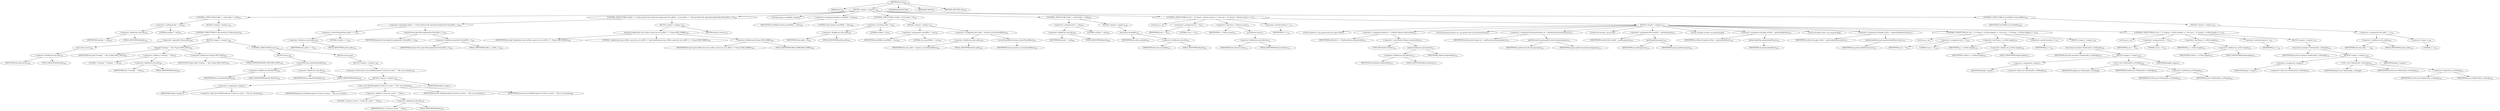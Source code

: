 digraph "touch" {  
"251" [label = <(METHOD,touch)<SUB>180</SUB>> ]
"13" [label = <(PARAM,this)<SUB>180</SUB>> ]
"252" [label = <(BLOCK,&lt;empty&gt;,&lt;empty&gt;)<SUB>180</SUB>> ]
"253" [label = <(CONTROL_STRUCTURE,if (file != null),if (file != null))<SUB>181</SUB>> ]
"254" [label = <(&lt;operator&gt;.notEquals,file != null)<SUB>181</SUB>> ]
"255" [label = <(&lt;operator&gt;.fieldAccess,this.file)<SUB>181</SUB>> ]
"256" [label = <(IDENTIFIER,this,file != null)<SUB>181</SUB>> ]
"257" [label = <(FIELD_IDENTIFIER,file,file)<SUB>181</SUB>> ]
"258" [label = <(LITERAL,null,file != null)<SUB>181</SUB>> ]
"259" [label = <(BLOCK,&lt;empty&gt;,&lt;empty&gt;)<SUB>181</SUB>> ]
"260" [label = <(CONTROL_STRUCTURE,if (!file.exists()),if (!file.exists()))<SUB>182</SUB>> ]
"261" [label = <(&lt;operator&gt;.logicalNot,!file.exists())<SUB>182</SUB>> ]
"262" [label = <(exists,file.exists())<SUB>182</SUB>> ]
"263" [label = <(&lt;operator&gt;.fieldAccess,this.file)<SUB>182</SUB>> ]
"264" [label = <(IDENTIFIER,this,file.exists())<SUB>182</SUB>> ]
"265" [label = <(FIELD_IDENTIFIER,file,file)<SUB>182</SUB>> ]
"266" [label = <(BLOCK,&lt;empty&gt;,&lt;empty&gt;)<SUB>182</SUB>> ]
"267" [label = <(log,log(&quot;Creating &quot; + file, Project.MSG_INFO))<SUB>183</SUB>> ]
"12" [label = <(IDENTIFIER,this,log(&quot;Creating &quot; + file, Project.MSG_INFO))<SUB>183</SUB>> ]
"268" [label = <(&lt;operator&gt;.addition,&quot;Creating &quot; + file)<SUB>183</SUB>> ]
"269" [label = <(LITERAL,&quot;Creating &quot;,&quot;Creating &quot; + file)<SUB>183</SUB>> ]
"270" [label = <(&lt;operator&gt;.fieldAccess,this.file)<SUB>183</SUB>> ]
"271" [label = <(IDENTIFIER,this,&quot;Creating &quot; + file)<SUB>183</SUB>> ]
"272" [label = <(FIELD_IDENTIFIER,file,file)<SUB>183</SUB>> ]
"273" [label = <(&lt;operator&gt;.fieldAccess,Project.MSG_INFO)<SUB>183</SUB>> ]
"274" [label = <(IDENTIFIER,Project,log(&quot;Creating &quot; + file, Project.MSG_INFO))<SUB>183</SUB>> ]
"275" [label = <(FIELD_IDENTIFIER,MSG_INFO,MSG_INFO)<SUB>183</SUB>> ]
"276" [label = <(CONTROL_STRUCTURE,try,try)<SUB>184</SUB>> ]
"277" [label = <(BLOCK,try,try)<SUB>184</SUB>> ]
"278" [label = <(createNewFile,createNewFile(file))<SUB>185</SUB>> ]
"279" [label = <(&lt;operator&gt;.fieldAccess,this.fileUtils)<SUB>185</SUB>> ]
"280" [label = <(IDENTIFIER,this,createNewFile(file))<SUB>185</SUB>> ]
"281" [label = <(FIELD_IDENTIFIER,fileUtils,fileUtils)<SUB>185</SUB>> ]
"282" [label = <(&lt;operator&gt;.fieldAccess,this.file)<SUB>185</SUB>> ]
"283" [label = <(IDENTIFIER,this,createNewFile(file))<SUB>185</SUB>> ]
"284" [label = <(FIELD_IDENTIFIER,file,file)<SUB>185</SUB>> ]
"285" [label = <(BLOCK,catch,catch)> ]
"286" [label = <(BLOCK,&lt;empty&gt;,&lt;empty&gt;)<SUB>186</SUB>> ]
"287" [label = <(&lt;operator&gt;.throw,throw new BuildException(&quot;Could not create &quot; + file, ioe, location);)<SUB>187</SUB>> ]
"288" [label = <(BLOCK,&lt;empty&gt;,&lt;empty&gt;)<SUB>187</SUB>> ]
"289" [label = <(&lt;operator&gt;.assignment,&lt;empty&gt;)> ]
"290" [label = <(IDENTIFIER,$obj5,&lt;empty&gt;)> ]
"291" [label = <(&lt;operator&gt;.alloc,new BuildException(&quot;Could not create &quot; + file, ioe, location))<SUB>187</SUB>> ]
"292" [label = <(&lt;init&gt;,new BuildException(&quot;Could not create &quot; + file, ioe, location))<SUB>187</SUB>> ]
"293" [label = <(IDENTIFIER,$obj5,new BuildException(&quot;Could not create &quot; + file, ioe, location))> ]
"294" [label = <(&lt;operator&gt;.addition,&quot;Could not create &quot; + file)<SUB>187</SUB>> ]
"295" [label = <(LITERAL,&quot;Could not create &quot;,&quot;Could not create &quot; + file)<SUB>187</SUB>> ]
"296" [label = <(&lt;operator&gt;.fieldAccess,this.file)<SUB>187</SUB>> ]
"297" [label = <(IDENTIFIER,this,&quot;Could not create &quot; + file)<SUB>187</SUB>> ]
"298" [label = <(FIELD_IDENTIFIER,file,file)<SUB>187</SUB>> ]
"299" [label = <(IDENTIFIER,ioe,new BuildException(&quot;Could not create &quot; + file, ioe, location))<SUB>187</SUB>> ]
"300" [label = <(IDENTIFIER,location,new BuildException(&quot;Could not create &quot; + file, ioe, location))<SUB>188</SUB>> ]
"301" [label = <(IDENTIFIER,$obj5,&lt;empty&gt;)> ]
"302" [label = <(CONTROL_STRUCTURE,if (millis &gt;= 0 &amp;&amp; JavaEnvUtils.isJavaVersion(JavaEnvUtils.JAVA_1_1)),if (millis &gt;= 0 &amp;&amp; JavaEnvUtils.isJavaVersion(JavaEnvUtils.JAVA_1_1)))<SUB>193</SUB>> ]
"303" [label = <(&lt;operator&gt;.logicalAnd,millis &gt;= 0 &amp;&amp; JavaEnvUtils.isJavaVersion(JavaEnvUtils.JAVA_1_1))<SUB>193</SUB>> ]
"304" [label = <(&lt;operator&gt;.greaterEqualsThan,millis &gt;= 0)<SUB>193</SUB>> ]
"305" [label = <(&lt;operator&gt;.fieldAccess,this.millis)<SUB>193</SUB>> ]
"306" [label = <(IDENTIFIER,this,millis &gt;= 0)<SUB>193</SUB>> ]
"307" [label = <(FIELD_IDENTIFIER,millis,millis)<SUB>193</SUB>> ]
"308" [label = <(LITERAL,0,millis &gt;= 0)<SUB>193</SUB>> ]
"309" [label = <(isJavaVersion,isJavaVersion(JavaEnvUtils.JAVA_1_1))<SUB>194</SUB>> ]
"310" [label = <(IDENTIFIER,JavaEnvUtils,isJavaVersion(JavaEnvUtils.JAVA_1_1))<SUB>194</SUB>> ]
"311" [label = <(&lt;operator&gt;.fieldAccess,JavaEnvUtils.JAVA_1_1)<SUB>194</SUB>> ]
"312" [label = <(IDENTIFIER,JavaEnvUtils,isJavaVersion(JavaEnvUtils.JAVA_1_1))<SUB>194</SUB>> ]
"313" [label = <(FIELD_IDENTIFIER,JAVA_1_1,JAVA_1_1)<SUB>194</SUB>> ]
"314" [label = <(BLOCK,&lt;empty&gt;,&lt;empty&gt;)<SUB>194</SUB>> ]
"315" [label = <(log,log(&quot;modification time of files cannot be set in JDK 1.1&quot;, Project.MSG_WARN))<SUB>195</SUB>> ]
"14" [label = <(IDENTIFIER,this,log(&quot;modification time of files cannot be set in JDK 1.1&quot;, Project.MSG_WARN))<SUB>195</SUB>> ]
"316" [label = <(LITERAL,&quot;modification time of files cannot be set in JDK 1.1&quot;,log(&quot;modification time of files cannot be set in JDK 1.1&quot;, Project.MSG_WARN))<SUB>195</SUB>> ]
"317" [label = <(&lt;operator&gt;.fieldAccess,Project.MSG_WARN)<SUB>196</SUB>> ]
"318" [label = <(IDENTIFIER,Project,log(&quot;modification time of files cannot be set in JDK 1.1&quot;, Project.MSG_WARN))<SUB>196</SUB>> ]
"319" [label = <(FIELD_IDENTIFIER,MSG_WARN,MSG_WARN)<SUB>196</SUB>> ]
"320" [label = <(RETURN,return;,return;)<SUB>197</SUB>> ]
"321" [label = <(LOCAL,boolean resetMillis: boolean)> ]
"322" [label = <(&lt;operator&gt;.assignment,boolean resetMillis = false)<SUB>200</SUB>> ]
"323" [label = <(IDENTIFIER,resetMillis,boolean resetMillis = false)<SUB>200</SUB>> ]
"324" [label = <(LITERAL,false,boolean resetMillis = false)<SUB>200</SUB>> ]
"325" [label = <(CONTROL_STRUCTURE,if (millis &lt; 0),if (millis &lt; 0))<SUB>201</SUB>> ]
"326" [label = <(&lt;operator&gt;.lessThan,millis &lt; 0)<SUB>201</SUB>> ]
"327" [label = <(&lt;operator&gt;.fieldAccess,this.millis)<SUB>201</SUB>> ]
"328" [label = <(IDENTIFIER,this,millis &lt; 0)<SUB>201</SUB>> ]
"329" [label = <(FIELD_IDENTIFIER,millis,millis)<SUB>201</SUB>> ]
"330" [label = <(LITERAL,0,millis &lt; 0)<SUB>201</SUB>> ]
"331" [label = <(BLOCK,&lt;empty&gt;,&lt;empty&gt;)<SUB>201</SUB>> ]
"332" [label = <(&lt;operator&gt;.assignment,resetMillis = true)<SUB>202</SUB>> ]
"333" [label = <(IDENTIFIER,resetMillis,resetMillis = true)<SUB>202</SUB>> ]
"334" [label = <(LITERAL,true,resetMillis = true)<SUB>202</SUB>> ]
"335" [label = <(&lt;operator&gt;.assignment,this.millis = System.currentTimeMillis())<SUB>203</SUB>> ]
"336" [label = <(&lt;operator&gt;.fieldAccess,this.millis)<SUB>203</SUB>> ]
"337" [label = <(IDENTIFIER,this,this.millis = System.currentTimeMillis())<SUB>203</SUB>> ]
"338" [label = <(FIELD_IDENTIFIER,millis,millis)<SUB>203</SUB>> ]
"339" [label = <(currentTimeMillis,System.currentTimeMillis())<SUB>203</SUB>> ]
"340" [label = <(IDENTIFIER,System,System.currentTimeMillis())<SUB>203</SUB>> ]
"341" [label = <(CONTROL_STRUCTURE,if (file != null),if (file != null))<SUB>206</SUB>> ]
"342" [label = <(&lt;operator&gt;.notEquals,file != null)<SUB>206</SUB>> ]
"343" [label = <(&lt;operator&gt;.fieldAccess,this.file)<SUB>206</SUB>> ]
"344" [label = <(IDENTIFIER,this,file != null)<SUB>206</SUB>> ]
"345" [label = <(FIELD_IDENTIFIER,file,file)<SUB>206</SUB>> ]
"346" [label = <(LITERAL,null,file != null)<SUB>206</SUB>> ]
"347" [label = <(BLOCK,&lt;empty&gt;,&lt;empty&gt;)<SUB>206</SUB>> ]
"348" [label = <(touch,this.touch(file))<SUB>207</SUB>> ]
"15" [label = <(IDENTIFIER,this,this.touch(file))<SUB>207</SUB>> ]
"349" [label = <(&lt;operator&gt;.fieldAccess,this.file)<SUB>207</SUB>> ]
"350" [label = <(IDENTIFIER,this,this.touch(file))<SUB>207</SUB>> ]
"351" [label = <(FIELD_IDENTIFIER,file,file)<SUB>207</SUB>> ]
"352" [label = <(CONTROL_STRUCTURE,for (int i = 0; Some(i &lt; filesets.size()); i++),for (int i = 0; Some(i &lt; filesets.size()); i++))<SUB>211</SUB>> ]
"353" [label = <(LOCAL,int i: int)> ]
"354" [label = <(&lt;operator&gt;.assignment,int i = 0)<SUB>211</SUB>> ]
"355" [label = <(IDENTIFIER,i,int i = 0)<SUB>211</SUB>> ]
"356" [label = <(LITERAL,0,int i = 0)<SUB>211</SUB>> ]
"357" [label = <(&lt;operator&gt;.lessThan,i &lt; filesets.size())<SUB>211</SUB>> ]
"358" [label = <(IDENTIFIER,i,i &lt; filesets.size())<SUB>211</SUB>> ]
"359" [label = <(size,filesets.size())<SUB>211</SUB>> ]
"360" [label = <(&lt;operator&gt;.fieldAccess,this.filesets)<SUB>211</SUB>> ]
"361" [label = <(IDENTIFIER,this,filesets.size())<SUB>211</SUB>> ]
"362" [label = <(FIELD_IDENTIFIER,filesets,filesets)<SUB>211</SUB>> ]
"363" [label = <(&lt;operator&gt;.postIncrement,i++)<SUB>211</SUB>> ]
"364" [label = <(IDENTIFIER,i,i++)<SUB>211</SUB>> ]
"365" [label = <(BLOCK,&lt;empty&gt;,&lt;empty&gt;)<SUB>211</SUB>> ]
"366" [label = <(LOCAL,FileSet fs: org.apache.tools.ant.types.FileSet)> ]
"367" [label = <(&lt;operator&gt;.assignment,FileSet fs = (FileSet) filesets.elementAt(i))<SUB>212</SUB>> ]
"368" [label = <(IDENTIFIER,fs,FileSet fs = (FileSet) filesets.elementAt(i))<SUB>212</SUB>> ]
"369" [label = <(&lt;operator&gt;.cast,(FileSet) filesets.elementAt(i))<SUB>212</SUB>> ]
"370" [label = <(TYPE_REF,FileSet,FileSet)<SUB>212</SUB>> ]
"371" [label = <(elementAt,filesets.elementAt(i))<SUB>212</SUB>> ]
"372" [label = <(&lt;operator&gt;.fieldAccess,this.filesets)<SUB>212</SUB>> ]
"373" [label = <(IDENTIFIER,this,filesets.elementAt(i))<SUB>212</SUB>> ]
"374" [label = <(FIELD_IDENTIFIER,filesets,filesets)<SUB>212</SUB>> ]
"375" [label = <(IDENTIFIER,i,filesets.elementAt(i))<SUB>212</SUB>> ]
"376" [label = <(LOCAL,DirectoryScanner ds: org.apache.tools.ant.DirectoryScanner)> ]
"377" [label = <(&lt;operator&gt;.assignment,DirectoryScanner ds = getDirectoryScanner(project))<SUB>213</SUB>> ]
"378" [label = <(IDENTIFIER,ds,DirectoryScanner ds = getDirectoryScanner(project))<SUB>213</SUB>> ]
"379" [label = <(getDirectoryScanner,getDirectoryScanner(project))<SUB>213</SUB>> ]
"380" [label = <(IDENTIFIER,fs,getDirectoryScanner(project))<SUB>213</SUB>> ]
"381" [label = <(IDENTIFIER,project,getDirectoryScanner(project))<SUB>213</SUB>> ]
"382" [label = <(LOCAL,File fromDir: java.io.File)> ]
"383" [label = <(&lt;operator&gt;.assignment,File fromDir = getDir(project))<SUB>214</SUB>> ]
"384" [label = <(IDENTIFIER,fromDir,File fromDir = getDir(project))<SUB>214</SUB>> ]
"385" [label = <(getDir,getDir(project))<SUB>214</SUB>> ]
"386" [label = <(IDENTIFIER,fs,getDir(project))<SUB>214</SUB>> ]
"387" [label = <(IDENTIFIER,project,getDir(project))<SUB>214</SUB>> ]
"388" [label = <(LOCAL,String[] srcFiles: java.lang.String[])> ]
"389" [label = <(&lt;operator&gt;.assignment,String[] srcFiles = getIncludedFiles())<SUB>216</SUB>> ]
"390" [label = <(IDENTIFIER,srcFiles,String[] srcFiles = getIncludedFiles())<SUB>216</SUB>> ]
"391" [label = <(getIncludedFiles,getIncludedFiles())<SUB>216</SUB>> ]
"392" [label = <(IDENTIFIER,ds,getIncludedFiles())<SUB>216</SUB>> ]
"393" [label = <(LOCAL,String[] srcDirs: java.lang.String[])> ]
"394" [label = <(&lt;operator&gt;.assignment,String[] srcDirs = getIncludedDirectories())<SUB>217</SUB>> ]
"395" [label = <(IDENTIFIER,srcDirs,String[] srcDirs = getIncludedDirectories())<SUB>217</SUB>> ]
"396" [label = <(getIncludedDirectories,getIncludedDirectories())<SUB>217</SUB>> ]
"397" [label = <(IDENTIFIER,ds,getIncludedDirectories())<SUB>217</SUB>> ]
"398" [label = <(CONTROL_STRUCTURE,for (int j = 0; Some(j &lt; srcFiles.length); j++),for (int j = 0; Some(j &lt; srcFiles.length); j++))<SUB>219</SUB>> ]
"399" [label = <(LOCAL,int j: int)> ]
"400" [label = <(&lt;operator&gt;.assignment,int j = 0)<SUB>219</SUB>> ]
"401" [label = <(IDENTIFIER,j,int j = 0)<SUB>219</SUB>> ]
"402" [label = <(LITERAL,0,int j = 0)<SUB>219</SUB>> ]
"403" [label = <(&lt;operator&gt;.lessThan,j &lt; srcFiles.length)<SUB>219</SUB>> ]
"404" [label = <(IDENTIFIER,j,j &lt; srcFiles.length)<SUB>219</SUB>> ]
"405" [label = <(&lt;operator&gt;.fieldAccess,srcFiles.length)<SUB>219</SUB>> ]
"406" [label = <(IDENTIFIER,srcFiles,j &lt; srcFiles.length)<SUB>219</SUB>> ]
"407" [label = <(FIELD_IDENTIFIER,length,length)<SUB>219</SUB>> ]
"408" [label = <(&lt;operator&gt;.postIncrement,j++)<SUB>219</SUB>> ]
"409" [label = <(IDENTIFIER,j,j++)<SUB>219</SUB>> ]
"410" [label = <(BLOCK,&lt;empty&gt;,&lt;empty&gt;)<SUB>219</SUB>> ]
"411" [label = <(touch,this.touch(new File(fromDir, srcFiles[j])))<SUB>220</SUB>> ]
"16" [label = <(IDENTIFIER,this,this.touch(new File(fromDir, srcFiles[j])))<SUB>220</SUB>> ]
"412" [label = <(BLOCK,&lt;empty&gt;,&lt;empty&gt;)<SUB>220</SUB>> ]
"413" [label = <(&lt;operator&gt;.assignment,&lt;empty&gt;)> ]
"414" [label = <(IDENTIFIER,$obj6,&lt;empty&gt;)> ]
"415" [label = <(&lt;operator&gt;.alloc,new File(fromDir, srcFiles[j]))<SUB>220</SUB>> ]
"416" [label = <(&lt;init&gt;,new File(fromDir, srcFiles[j]))<SUB>220</SUB>> ]
"417" [label = <(IDENTIFIER,$obj6,new File(fromDir, srcFiles[j]))> ]
"418" [label = <(IDENTIFIER,fromDir,new File(fromDir, srcFiles[j]))<SUB>220</SUB>> ]
"419" [label = <(&lt;operator&gt;.indexAccess,srcFiles[j])<SUB>220</SUB>> ]
"420" [label = <(IDENTIFIER,srcFiles,new File(fromDir, srcFiles[j]))<SUB>220</SUB>> ]
"421" [label = <(IDENTIFIER,j,new File(fromDir, srcFiles[j]))<SUB>220</SUB>> ]
"422" [label = <(IDENTIFIER,$obj6,&lt;empty&gt;)> ]
"423" [label = <(CONTROL_STRUCTURE,for (int j = 0; Some(j &lt; srcDirs.length); j++),for (int j = 0; Some(j &lt; srcDirs.length); j++))<SUB>223</SUB>> ]
"424" [label = <(LOCAL,int j: int)> ]
"425" [label = <(&lt;operator&gt;.assignment,int j = 0)<SUB>223</SUB>> ]
"426" [label = <(IDENTIFIER,j,int j = 0)<SUB>223</SUB>> ]
"427" [label = <(LITERAL,0,int j = 0)<SUB>223</SUB>> ]
"428" [label = <(&lt;operator&gt;.lessThan,j &lt; srcDirs.length)<SUB>223</SUB>> ]
"429" [label = <(IDENTIFIER,j,j &lt; srcDirs.length)<SUB>223</SUB>> ]
"430" [label = <(&lt;operator&gt;.fieldAccess,srcDirs.length)<SUB>223</SUB>> ]
"431" [label = <(IDENTIFIER,srcDirs,j &lt; srcDirs.length)<SUB>223</SUB>> ]
"432" [label = <(FIELD_IDENTIFIER,length,length)<SUB>223</SUB>> ]
"433" [label = <(&lt;operator&gt;.postIncrement,j++)<SUB>223</SUB>> ]
"434" [label = <(IDENTIFIER,j,j++)<SUB>223</SUB>> ]
"435" [label = <(BLOCK,&lt;empty&gt;,&lt;empty&gt;)<SUB>223</SUB>> ]
"436" [label = <(touch,this.touch(new File(fromDir, srcDirs[j])))<SUB>224</SUB>> ]
"17" [label = <(IDENTIFIER,this,this.touch(new File(fromDir, srcDirs[j])))<SUB>224</SUB>> ]
"437" [label = <(BLOCK,&lt;empty&gt;,&lt;empty&gt;)<SUB>224</SUB>> ]
"438" [label = <(&lt;operator&gt;.assignment,&lt;empty&gt;)> ]
"439" [label = <(IDENTIFIER,$obj7,&lt;empty&gt;)> ]
"440" [label = <(&lt;operator&gt;.alloc,new File(fromDir, srcDirs[j]))<SUB>224</SUB>> ]
"441" [label = <(&lt;init&gt;,new File(fromDir, srcDirs[j]))<SUB>224</SUB>> ]
"442" [label = <(IDENTIFIER,$obj7,new File(fromDir, srcDirs[j]))> ]
"443" [label = <(IDENTIFIER,fromDir,new File(fromDir, srcDirs[j]))<SUB>224</SUB>> ]
"444" [label = <(&lt;operator&gt;.indexAccess,srcDirs[j])<SUB>224</SUB>> ]
"445" [label = <(IDENTIFIER,srcDirs,new File(fromDir, srcDirs[j]))<SUB>224</SUB>> ]
"446" [label = <(IDENTIFIER,j,new File(fromDir, srcDirs[j]))<SUB>224</SUB>> ]
"447" [label = <(IDENTIFIER,$obj7,&lt;empty&gt;)> ]
"448" [label = <(CONTROL_STRUCTURE,if (resetMillis),if (resetMillis))<SUB>228</SUB>> ]
"449" [label = <(IDENTIFIER,resetMillis,if (resetMillis))<SUB>228</SUB>> ]
"450" [label = <(BLOCK,&lt;empty&gt;,&lt;empty&gt;)<SUB>228</SUB>> ]
"451" [label = <(&lt;operator&gt;.assignment,this.millis = -1)<SUB>229</SUB>> ]
"452" [label = <(&lt;operator&gt;.fieldAccess,this.millis)<SUB>229</SUB>> ]
"453" [label = <(IDENTIFIER,this,this.millis = -1)<SUB>229</SUB>> ]
"454" [label = <(FIELD_IDENTIFIER,millis,millis)<SUB>229</SUB>> ]
"455" [label = <(&lt;operator&gt;.minus,-1)<SUB>229</SUB>> ]
"456" [label = <(LITERAL,1,-1)<SUB>229</SUB>> ]
"457" [label = <(MODIFIER,PROTECTED)> ]
"458" [label = <(MODIFIER,VIRTUAL)> ]
"459" [label = <(METHOD_RETURN,void)<SUB>180</SUB>> ]
  "251" -> "13" 
  "251" -> "252" 
  "251" -> "457" 
  "251" -> "458" 
  "251" -> "459" 
  "252" -> "253" 
  "252" -> "302" 
  "252" -> "321" 
  "252" -> "322" 
  "252" -> "325" 
  "252" -> "341" 
  "252" -> "352" 
  "252" -> "448" 
  "253" -> "254" 
  "253" -> "259" 
  "254" -> "255" 
  "254" -> "258" 
  "255" -> "256" 
  "255" -> "257" 
  "259" -> "260" 
  "260" -> "261" 
  "260" -> "266" 
  "261" -> "262" 
  "262" -> "263" 
  "263" -> "264" 
  "263" -> "265" 
  "266" -> "267" 
  "266" -> "276" 
  "267" -> "12" 
  "267" -> "268" 
  "267" -> "273" 
  "268" -> "269" 
  "268" -> "270" 
  "270" -> "271" 
  "270" -> "272" 
  "273" -> "274" 
  "273" -> "275" 
  "276" -> "277" 
  "276" -> "285" 
  "277" -> "278" 
  "278" -> "279" 
  "278" -> "282" 
  "279" -> "280" 
  "279" -> "281" 
  "282" -> "283" 
  "282" -> "284" 
  "285" -> "286" 
  "286" -> "287" 
  "287" -> "288" 
  "288" -> "289" 
  "288" -> "292" 
  "288" -> "301" 
  "289" -> "290" 
  "289" -> "291" 
  "292" -> "293" 
  "292" -> "294" 
  "292" -> "299" 
  "292" -> "300" 
  "294" -> "295" 
  "294" -> "296" 
  "296" -> "297" 
  "296" -> "298" 
  "302" -> "303" 
  "302" -> "314" 
  "303" -> "304" 
  "303" -> "309" 
  "304" -> "305" 
  "304" -> "308" 
  "305" -> "306" 
  "305" -> "307" 
  "309" -> "310" 
  "309" -> "311" 
  "311" -> "312" 
  "311" -> "313" 
  "314" -> "315" 
  "314" -> "320" 
  "315" -> "14" 
  "315" -> "316" 
  "315" -> "317" 
  "317" -> "318" 
  "317" -> "319" 
  "322" -> "323" 
  "322" -> "324" 
  "325" -> "326" 
  "325" -> "331" 
  "326" -> "327" 
  "326" -> "330" 
  "327" -> "328" 
  "327" -> "329" 
  "331" -> "332" 
  "331" -> "335" 
  "332" -> "333" 
  "332" -> "334" 
  "335" -> "336" 
  "335" -> "339" 
  "336" -> "337" 
  "336" -> "338" 
  "339" -> "340" 
  "341" -> "342" 
  "341" -> "347" 
  "342" -> "343" 
  "342" -> "346" 
  "343" -> "344" 
  "343" -> "345" 
  "347" -> "348" 
  "348" -> "15" 
  "348" -> "349" 
  "349" -> "350" 
  "349" -> "351" 
  "352" -> "353" 
  "352" -> "354" 
  "352" -> "357" 
  "352" -> "363" 
  "352" -> "365" 
  "354" -> "355" 
  "354" -> "356" 
  "357" -> "358" 
  "357" -> "359" 
  "359" -> "360" 
  "360" -> "361" 
  "360" -> "362" 
  "363" -> "364" 
  "365" -> "366" 
  "365" -> "367" 
  "365" -> "376" 
  "365" -> "377" 
  "365" -> "382" 
  "365" -> "383" 
  "365" -> "388" 
  "365" -> "389" 
  "365" -> "393" 
  "365" -> "394" 
  "365" -> "398" 
  "365" -> "423" 
  "367" -> "368" 
  "367" -> "369" 
  "369" -> "370" 
  "369" -> "371" 
  "371" -> "372" 
  "371" -> "375" 
  "372" -> "373" 
  "372" -> "374" 
  "377" -> "378" 
  "377" -> "379" 
  "379" -> "380" 
  "379" -> "381" 
  "383" -> "384" 
  "383" -> "385" 
  "385" -> "386" 
  "385" -> "387" 
  "389" -> "390" 
  "389" -> "391" 
  "391" -> "392" 
  "394" -> "395" 
  "394" -> "396" 
  "396" -> "397" 
  "398" -> "399" 
  "398" -> "400" 
  "398" -> "403" 
  "398" -> "408" 
  "398" -> "410" 
  "400" -> "401" 
  "400" -> "402" 
  "403" -> "404" 
  "403" -> "405" 
  "405" -> "406" 
  "405" -> "407" 
  "408" -> "409" 
  "410" -> "411" 
  "411" -> "16" 
  "411" -> "412" 
  "412" -> "413" 
  "412" -> "416" 
  "412" -> "422" 
  "413" -> "414" 
  "413" -> "415" 
  "416" -> "417" 
  "416" -> "418" 
  "416" -> "419" 
  "419" -> "420" 
  "419" -> "421" 
  "423" -> "424" 
  "423" -> "425" 
  "423" -> "428" 
  "423" -> "433" 
  "423" -> "435" 
  "425" -> "426" 
  "425" -> "427" 
  "428" -> "429" 
  "428" -> "430" 
  "430" -> "431" 
  "430" -> "432" 
  "433" -> "434" 
  "435" -> "436" 
  "436" -> "17" 
  "436" -> "437" 
  "437" -> "438" 
  "437" -> "441" 
  "437" -> "447" 
  "438" -> "439" 
  "438" -> "440" 
  "441" -> "442" 
  "441" -> "443" 
  "441" -> "444" 
  "444" -> "445" 
  "444" -> "446" 
  "448" -> "449" 
  "448" -> "450" 
  "450" -> "451" 
  "451" -> "452" 
  "451" -> "455" 
  "452" -> "453" 
  "452" -> "454" 
  "455" -> "456" 
}
